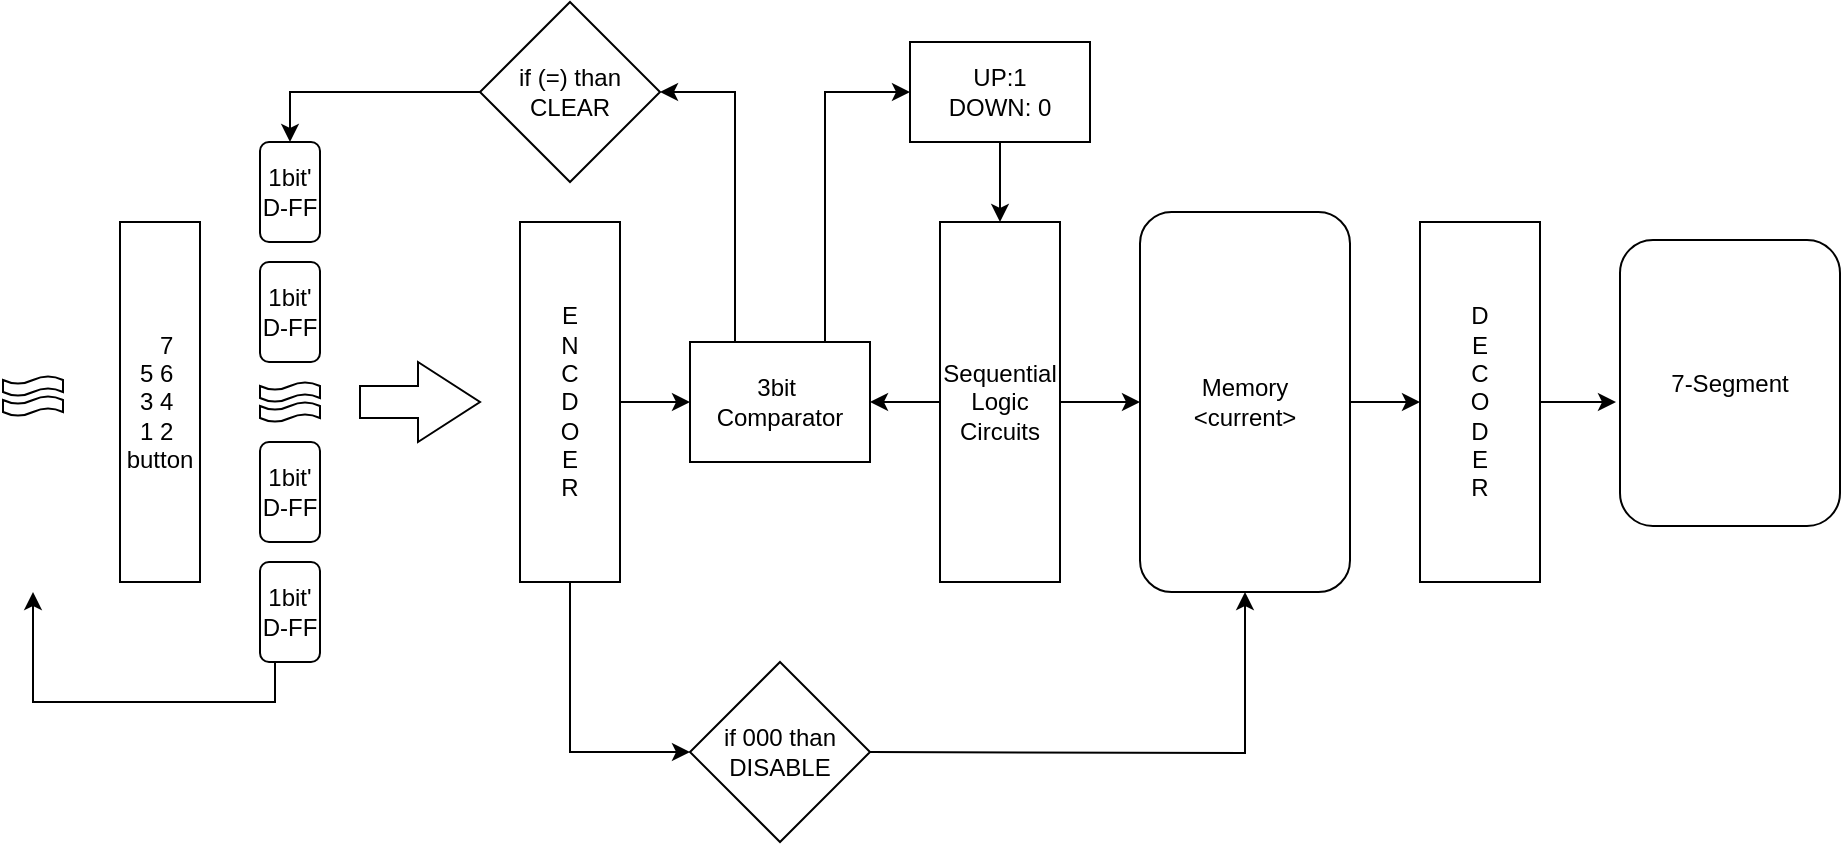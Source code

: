 <mxfile version="14.7.6" type="github">
  <diagram id="SuwwIZp0iLZIKjvh0JOB" name="Page-1">
    <mxGraphModel dx="1372" dy="794" grid="1" gridSize="10" guides="1" tooltips="1" connect="1" arrows="1" fold="1" page="1" pageScale="1" pageWidth="827" pageHeight="1169" math="0" shadow="0">
      <root>
        <mxCell id="0" />
        <mxCell id="1" parent="0" />
        <mxCell id="rc-veW3gdyn9Ay4r5dE2-104" style="edgeStyle=orthogonalEdgeStyle;rounded=0;orthogonalLoop=1;jettySize=auto;html=1;exitX=1;exitY=0.5;exitDx=0;exitDy=0;entryX=0;entryY=0.5;entryDx=0;entryDy=0;" edge="1" parent="1" source="rc-veW3gdyn9Ay4r5dE2-3" target="rc-veW3gdyn9Ay4r5dE2-39">
          <mxGeometry relative="1" as="geometry" />
        </mxCell>
        <mxCell id="rc-veW3gdyn9Ay4r5dE2-124" style="edgeStyle=orthogonalEdgeStyle;rounded=0;orthogonalLoop=1;jettySize=auto;html=1;exitX=0;exitY=0.5;exitDx=0;exitDy=0;entryX=1;entryY=0.5;entryDx=0;entryDy=0;" edge="1" parent="1" source="rc-veW3gdyn9Ay4r5dE2-3" target="rc-veW3gdyn9Ay4r5dE2-6">
          <mxGeometry relative="1" as="geometry" />
        </mxCell>
        <mxCell id="rc-veW3gdyn9Ay4r5dE2-3" value="Sequential&lt;br&gt;Logic Circuits" style="rounded=1;whiteSpace=wrap;html=1;arcSize=0;" vertex="1" parent="1">
          <mxGeometry x="610" y="270" width="60" height="180" as="geometry" />
        </mxCell>
        <mxCell id="rc-veW3gdyn9Ay4r5dE2-100" style="edgeStyle=orthogonalEdgeStyle;rounded=0;orthogonalLoop=1;jettySize=auto;html=1;exitX=0.75;exitY=0;exitDx=0;exitDy=0;entryX=0;entryY=0.5;entryDx=0;entryDy=0;" edge="1" parent="1" source="rc-veW3gdyn9Ay4r5dE2-6" target="rc-veW3gdyn9Ay4r5dE2-21">
          <mxGeometry relative="1" as="geometry" />
        </mxCell>
        <mxCell id="rc-veW3gdyn9Ay4r5dE2-127" style="edgeStyle=orthogonalEdgeStyle;rounded=0;orthogonalLoop=1;jettySize=auto;html=1;exitX=0.25;exitY=0;exitDx=0;exitDy=0;entryX=1;entryY=0.5;entryDx=0;entryDy=0;" edge="1" parent="1" source="rc-veW3gdyn9Ay4r5dE2-6" target="rc-veW3gdyn9Ay4r5dE2-112">
          <mxGeometry relative="1" as="geometry" />
        </mxCell>
        <mxCell id="rc-veW3gdyn9Ay4r5dE2-6" value="3bit&amp;nbsp; Comparator" style="rounded=1;whiteSpace=wrap;html=1;arcSize=0;" vertex="1" parent="1">
          <mxGeometry x="485" y="330" width="90" height="60" as="geometry" />
        </mxCell>
        <mxCell id="rc-veW3gdyn9Ay4r5dE2-10" value="&amp;nbsp; 7&lt;br&gt;5 6&amp;nbsp;&lt;br&gt;3 4&amp;nbsp;&lt;br&gt;1 2&amp;nbsp;&lt;br&gt;button" style="rounded=1;whiteSpace=wrap;html=1;arcSize=0;" vertex="1" parent="1">
          <mxGeometry x="200" y="270" width="40" height="180" as="geometry" />
        </mxCell>
        <mxCell id="rc-veW3gdyn9Ay4r5dE2-114" style="edgeStyle=orthogonalEdgeStyle;rounded=0;orthogonalLoop=1;jettySize=auto;html=1;exitX=0.5;exitY=1;exitDx=0;exitDy=0;entryX=0;entryY=0.5;entryDx=0;entryDy=0;" edge="1" parent="1" source="rc-veW3gdyn9Ay4r5dE2-13" target="rc-veW3gdyn9Ay4r5dE2-111">
          <mxGeometry relative="1" as="geometry" />
        </mxCell>
        <mxCell id="rc-veW3gdyn9Ay4r5dE2-123" style="edgeStyle=orthogonalEdgeStyle;rounded=0;orthogonalLoop=1;jettySize=auto;html=1;exitX=1;exitY=0.5;exitDx=0;exitDy=0;entryX=0;entryY=0.5;entryDx=0;entryDy=0;" edge="1" parent="1" source="rc-veW3gdyn9Ay4r5dE2-13" target="rc-veW3gdyn9Ay4r5dE2-6">
          <mxGeometry relative="1" as="geometry" />
        </mxCell>
        <mxCell id="rc-veW3gdyn9Ay4r5dE2-13" value="E&lt;br&gt;N&lt;br&gt;C&lt;br&gt;D&lt;br&gt;O&lt;br&gt;E&lt;br&gt;R" style="rounded=1;whiteSpace=wrap;html=1;arcSize=0;" vertex="1" parent="1">
          <mxGeometry x="400" y="270" width="50" height="180" as="geometry" />
        </mxCell>
        <mxCell id="rc-veW3gdyn9Ay4r5dE2-14" value="7-Segment" style="rounded=1;whiteSpace=wrap;html=1;" vertex="1" parent="1">
          <mxGeometry x="950" y="279" width="110" height="143" as="geometry" />
        </mxCell>
        <mxCell id="rc-veW3gdyn9Ay4r5dE2-105" style="edgeStyle=orthogonalEdgeStyle;rounded=0;orthogonalLoop=1;jettySize=auto;html=1;exitX=1;exitY=0.5;exitDx=0;exitDy=0;entryX=-0.018;entryY=0.563;entryDx=0;entryDy=0;entryPerimeter=0;" edge="1" parent="1" source="rc-veW3gdyn9Ay4r5dE2-16" target="rc-veW3gdyn9Ay4r5dE2-14">
          <mxGeometry relative="1" as="geometry" />
        </mxCell>
        <mxCell id="rc-veW3gdyn9Ay4r5dE2-16" value="D&lt;br&gt;E&lt;br&gt;C&lt;br&gt;O&lt;br&gt;D&lt;br&gt;E&lt;br&gt;R" style="rounded=1;whiteSpace=wrap;html=1;arcSize=0;" vertex="1" parent="1">
          <mxGeometry x="850" y="270" width="60" height="180" as="geometry" />
        </mxCell>
        <mxCell id="rc-veW3gdyn9Ay4r5dE2-97" style="edgeStyle=orthogonalEdgeStyle;rounded=0;orthogonalLoop=1;jettySize=auto;html=1;exitX=0.25;exitY=1;exitDx=0;exitDy=0;entryX=0.5;entryY=1;entryDx=0;entryDy=0;" edge="1" parent="1" source="rc-veW3gdyn9Ay4r5dE2-17" target="rc-veW3gdyn9Ay4r5dE2-88">
          <mxGeometry relative="1" as="geometry" />
        </mxCell>
        <mxCell id="rc-veW3gdyn9Ay4r5dE2-17" value="1bit&#39;&lt;br&gt;D-FF" style="rounded=1;whiteSpace=wrap;html=1;" vertex="1" parent="1">
          <mxGeometry x="270" y="440" width="30" height="50" as="geometry" />
        </mxCell>
        <mxCell id="rc-veW3gdyn9Ay4r5dE2-130" style="edgeStyle=orthogonalEdgeStyle;rounded=0;orthogonalLoop=1;jettySize=auto;html=1;exitX=0.5;exitY=1;exitDx=0;exitDy=0;entryX=0.5;entryY=0;entryDx=0;entryDy=0;" edge="1" parent="1" source="rc-veW3gdyn9Ay4r5dE2-21" target="rc-veW3gdyn9Ay4r5dE2-3">
          <mxGeometry relative="1" as="geometry" />
        </mxCell>
        <mxCell id="rc-veW3gdyn9Ay4r5dE2-21" value="UP:1&lt;br&gt;DOWN: 0" style="rounded=1;whiteSpace=wrap;html=1;arcSize=0;" vertex="1" parent="1">
          <mxGeometry x="595" y="180" width="90" height="50" as="geometry" />
        </mxCell>
        <mxCell id="rc-veW3gdyn9Ay4r5dE2-22" value="" style="html=1;shadow=0;dashed=0;align=center;verticalAlign=middle;shape=mxgraph.arrows2.arrow;dy=0.6;dx=31;notch=0;rotation=0;" vertex="1" parent="1">
          <mxGeometry x="320" y="340" width="60" height="40" as="geometry" />
        </mxCell>
        <mxCell id="rc-veW3gdyn9Ay4r5dE2-25" value="" style="shape=tape;whiteSpace=wrap;html=1;direction=south;rotation=90;" vertex="1" parent="1">
          <mxGeometry x="280" y="340" width="10" height="30" as="geometry" />
        </mxCell>
        <mxCell id="rc-veW3gdyn9Ay4r5dE2-30" value="" style="shape=image;html=1;verticalAlign=top;verticalLabelPosition=bottom;labelBackgroundColor=#ffffff;imageAspect=0;aspect=fixed;image=https://cdn2.iconfinder.com/data/icons/electronic-13/480/6-electronic-led-icon-2-128.png;rounded=0;glass=0;sketch=0;fillColor=none;" vertex="1" parent="1">
          <mxGeometry x="140" y="265" width="33" height="33" as="geometry" />
        </mxCell>
        <mxCell id="rc-veW3gdyn9Ay4r5dE2-31" value="" style="shape=image;html=1;verticalAlign=top;verticalLabelPosition=bottom;labelBackgroundColor=#ffffff;imageAspect=0;aspect=fixed;image=https://cdn2.iconfinder.com/data/icons/electronic-13/480/6-electronic-led-icon-2-128.png;rounded=0;glass=0;sketch=0;fillColor=none;" vertex="1" parent="1">
          <mxGeometry x="140" y="304" width="33" height="33" as="geometry" />
        </mxCell>
        <mxCell id="rc-veW3gdyn9Ay4r5dE2-32" value="" style="shape=image;html=1;verticalAlign=top;verticalLabelPosition=bottom;labelBackgroundColor=#ffffff;imageAspect=0;aspect=fixed;image=https://cdn2.iconfinder.com/data/icons/electronic-13/480/6-electronic-led-icon-2-128.png;rounded=0;glass=0;sketch=0;fillColor=none;" vertex="1" parent="1">
          <mxGeometry x="140" y="382" width="33" height="33" as="geometry" />
        </mxCell>
        <mxCell id="rc-veW3gdyn9Ay4r5dE2-110" style="edgeStyle=orthogonalEdgeStyle;rounded=0;orthogonalLoop=1;jettySize=auto;html=1;exitX=1;exitY=0.5;exitDx=0;exitDy=0;entryX=0.5;entryY=1;entryDx=0;entryDy=0;" edge="1" parent="1" target="rc-veW3gdyn9Ay4r5dE2-39">
          <mxGeometry relative="1" as="geometry">
            <mxPoint x="575" y="535" as="sourcePoint" />
          </mxGeometry>
        </mxCell>
        <mxCell id="rc-veW3gdyn9Ay4r5dE2-109" style="edgeStyle=orthogonalEdgeStyle;rounded=0;orthogonalLoop=1;jettySize=auto;html=1;exitX=1;exitY=0.5;exitDx=0;exitDy=0;entryX=0;entryY=0.5;entryDx=0;entryDy=0;" edge="1" parent="1" source="rc-veW3gdyn9Ay4r5dE2-39" target="rc-veW3gdyn9Ay4r5dE2-16">
          <mxGeometry relative="1" as="geometry" />
        </mxCell>
        <mxCell id="rc-veW3gdyn9Ay4r5dE2-39" value="Memory&lt;br&gt;&amp;lt;current&amp;gt;" style="rounded=1;whiteSpace=wrap;html=1;" vertex="1" parent="1">
          <mxGeometry x="710" y="265" width="105" height="190" as="geometry" />
        </mxCell>
        <mxCell id="rc-veW3gdyn9Ay4r5dE2-79" value="1bit&#39;&lt;br&gt;D-FF" style="rounded=1;whiteSpace=wrap;html=1;" vertex="1" parent="1">
          <mxGeometry x="270" y="380" width="30" height="50" as="geometry" />
        </mxCell>
        <mxCell id="rc-veW3gdyn9Ay4r5dE2-80" value="1bit&#39;&lt;br&gt;D-FF" style="rounded=1;whiteSpace=wrap;html=1;" vertex="1" parent="1">
          <mxGeometry x="270" y="290" width="30" height="50" as="geometry" />
        </mxCell>
        <mxCell id="rc-veW3gdyn9Ay4r5dE2-81" value="1bit&#39;&lt;br&gt;D-FF" style="rounded=1;whiteSpace=wrap;html=1;" vertex="1" parent="1">
          <mxGeometry x="270" y="230" width="30" height="50" as="geometry" />
        </mxCell>
        <mxCell id="rc-veW3gdyn9Ay4r5dE2-84" value="" style="shape=tape;whiteSpace=wrap;html=1;direction=south;rotation=90;" vertex="1" parent="1">
          <mxGeometry x="280" y="350" width="10" height="30" as="geometry" />
        </mxCell>
        <mxCell id="rc-veW3gdyn9Ay4r5dE2-86" value="" style="shape=tape;whiteSpace=wrap;html=1;direction=south;rotation=90;" vertex="1" parent="1">
          <mxGeometry x="151.5" y="337" width="10" height="30" as="geometry" />
        </mxCell>
        <mxCell id="rc-veW3gdyn9Ay4r5dE2-87" value="" style="shape=tape;whiteSpace=wrap;html=1;direction=south;rotation=90;" vertex="1" parent="1">
          <mxGeometry x="151.5" y="347" width="10" height="30" as="geometry" />
        </mxCell>
        <mxCell id="rc-veW3gdyn9Ay4r5dE2-88" value="" style="shape=image;html=1;verticalAlign=top;verticalLabelPosition=bottom;labelBackgroundColor=#ffffff;imageAspect=0;aspect=fixed;image=https://cdn2.iconfinder.com/data/icons/electronic-13/480/6-electronic-led-icon-2-128.png;rounded=0;glass=0;sketch=0;fillColor=none;" vertex="1" parent="1">
          <mxGeometry x="140" y="422" width="33" height="33" as="geometry" />
        </mxCell>
        <mxCell id="rc-veW3gdyn9Ay4r5dE2-111" value="&lt;span&gt;if 000 than&lt;/span&gt;&lt;br&gt;&lt;span&gt;DISABLE&lt;/span&gt;" style="rhombus;whiteSpace=wrap;html=1;" vertex="1" parent="1">
          <mxGeometry x="485" y="490" width="90" height="90" as="geometry" />
        </mxCell>
        <mxCell id="rc-veW3gdyn9Ay4r5dE2-128" style="edgeStyle=orthogonalEdgeStyle;rounded=0;orthogonalLoop=1;jettySize=auto;html=1;exitX=0;exitY=0.5;exitDx=0;exitDy=0;entryX=0.5;entryY=0;entryDx=0;entryDy=0;" edge="1" parent="1" source="rc-veW3gdyn9Ay4r5dE2-112" target="rc-veW3gdyn9Ay4r5dE2-81">
          <mxGeometry relative="1" as="geometry" />
        </mxCell>
        <mxCell id="rc-veW3gdyn9Ay4r5dE2-112" value="if (=) than&lt;br&gt;CLEAR" style="rhombus;whiteSpace=wrap;html=1;" vertex="1" parent="1">
          <mxGeometry x="380" y="160" width="90" height="90" as="geometry" />
        </mxCell>
      </root>
    </mxGraphModel>
  </diagram>
</mxfile>
